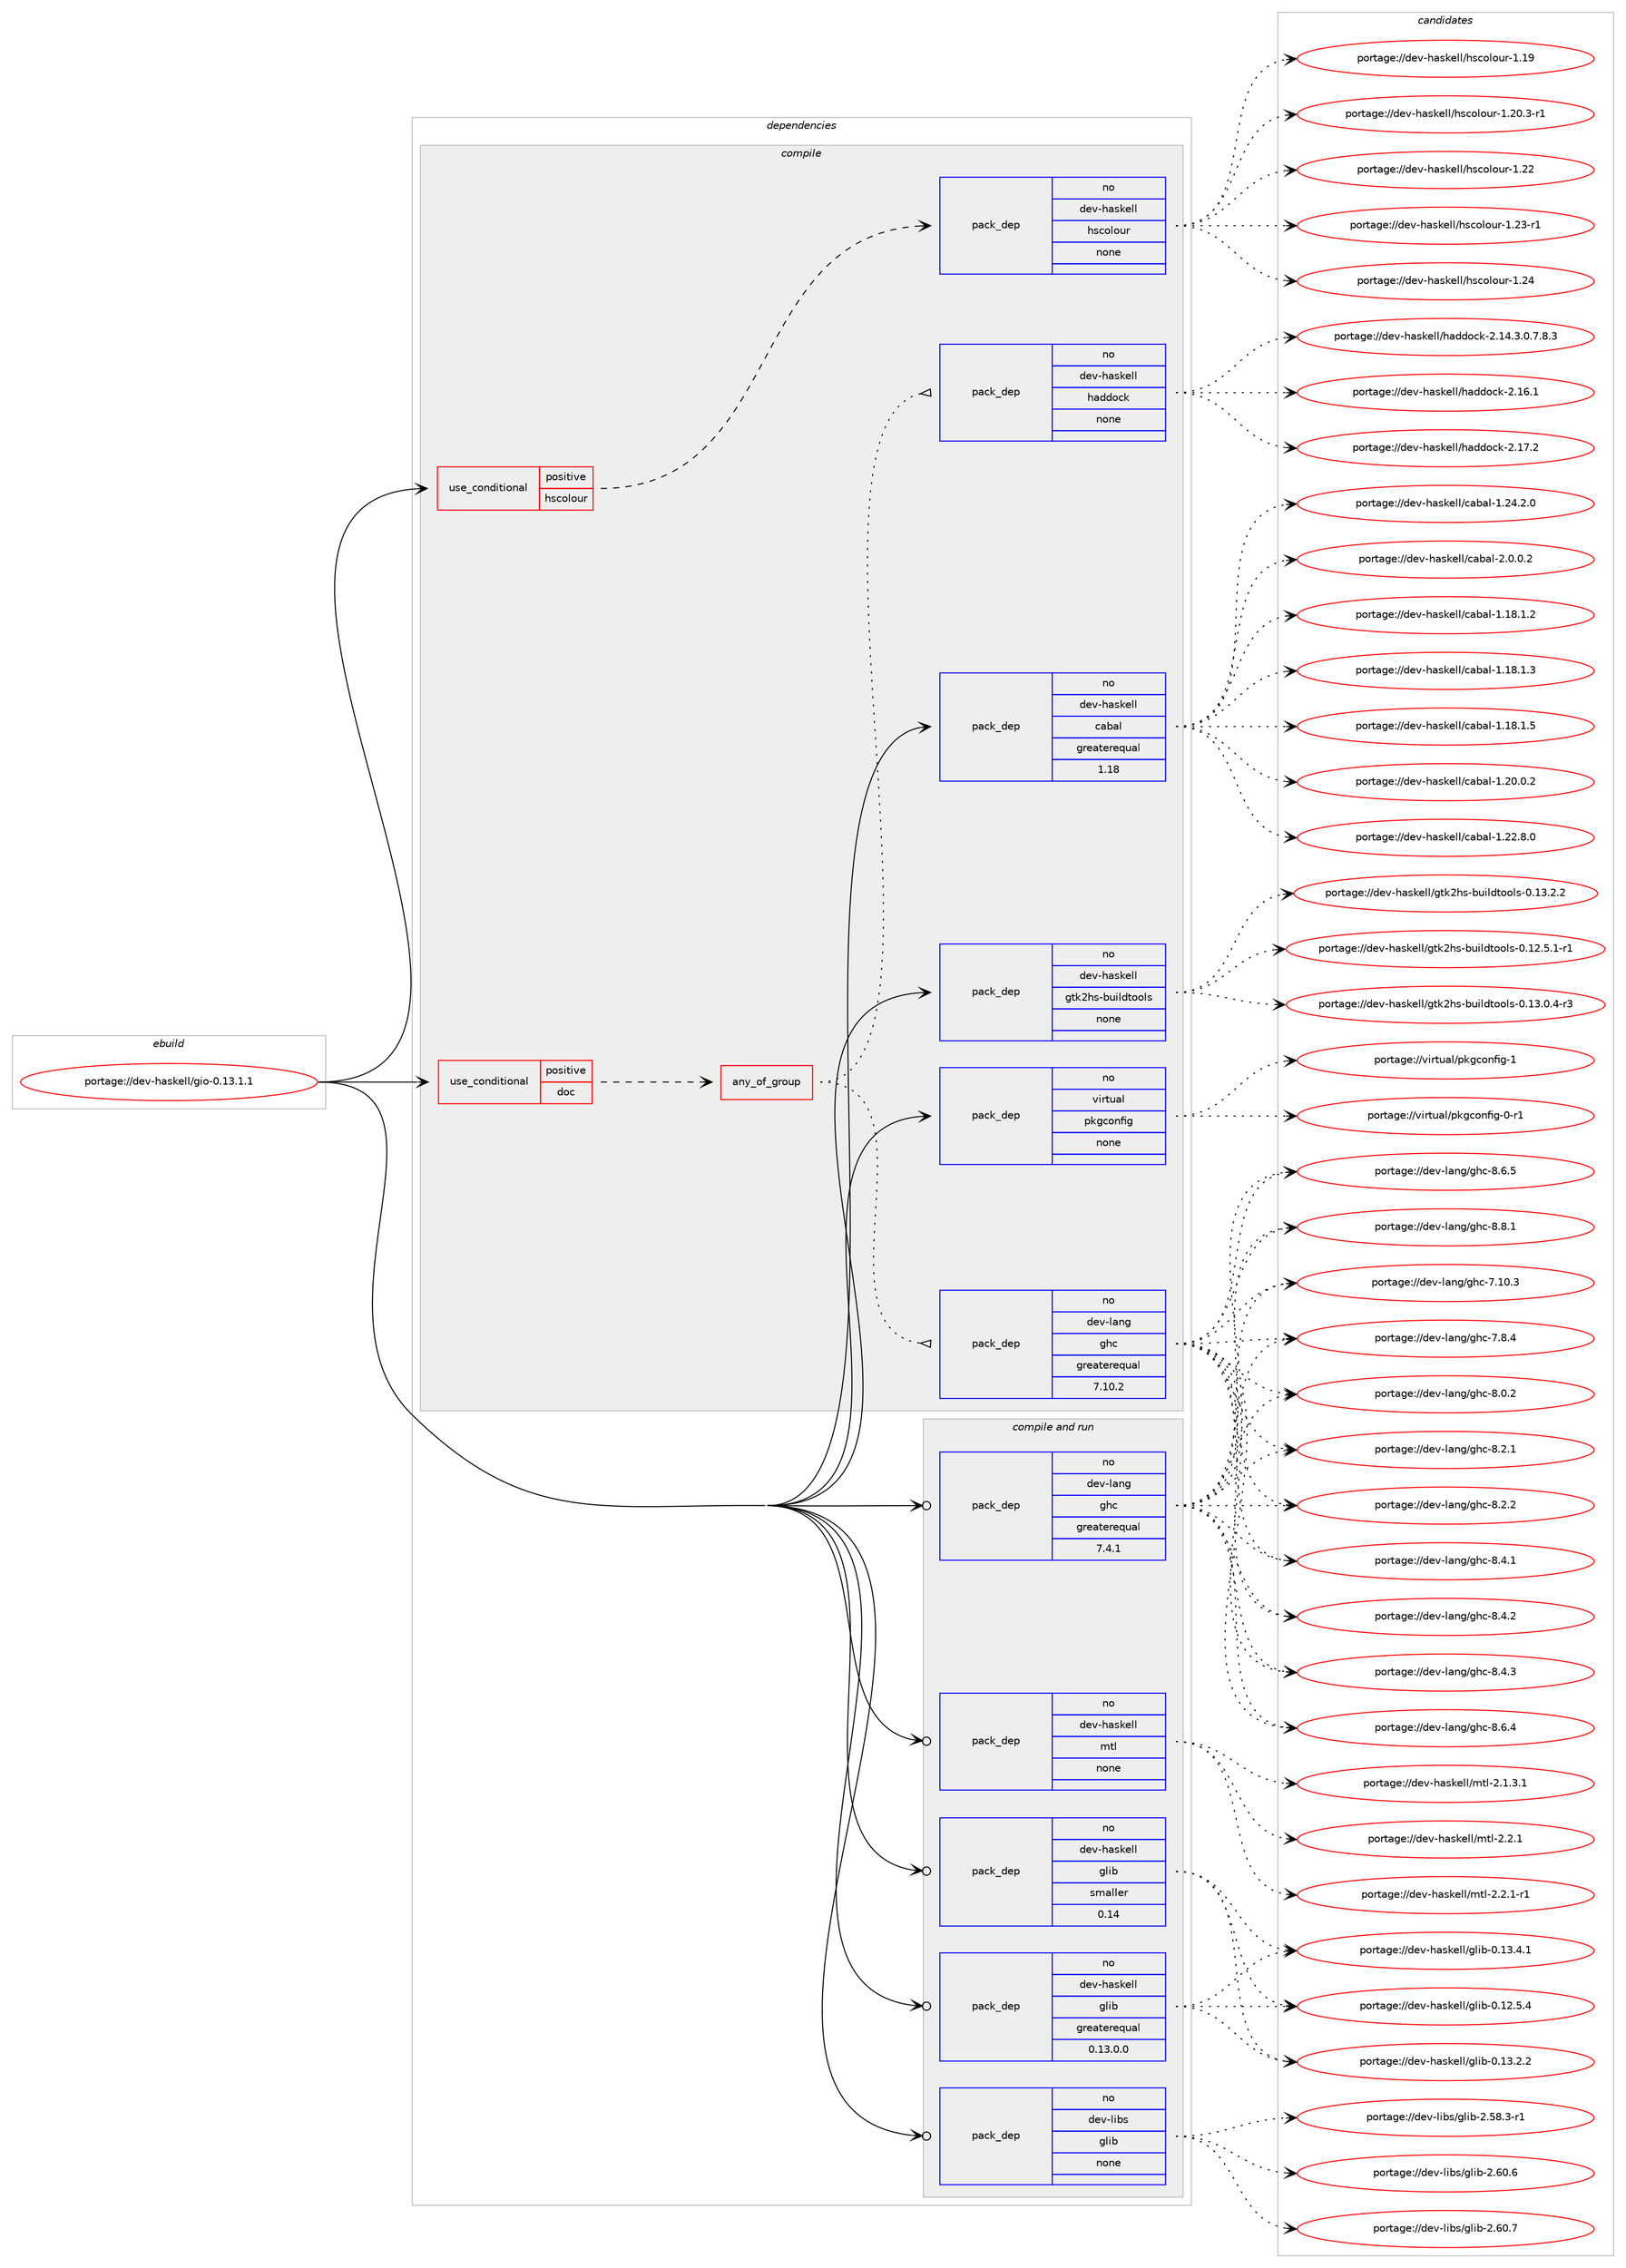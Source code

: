 digraph prolog {

# *************
# Graph options
# *************

newrank=true;
concentrate=true;
compound=true;
graph [rankdir=LR,fontname=Helvetica,fontsize=10,ranksep=1.5];#, ranksep=2.5, nodesep=0.2];
edge  [arrowhead=vee];
node  [fontname=Helvetica,fontsize=10];

# **********
# The ebuild
# **********

subgraph cluster_leftcol {
color=gray;
rank=same;
label=<<i>ebuild</i>>;
id [label="portage://dev-haskell/gio-0.13.1.1", color=red, width=4, href="../dev-haskell/gio-0.13.1.1.svg"];
}

# ****************
# The dependencies
# ****************

subgraph cluster_midcol {
color=gray;
label=<<i>dependencies</i>>;
subgraph cluster_compile {
fillcolor="#eeeeee";
style=filled;
label=<<i>compile</i>>;
subgraph cond15242 {
dependency68396 [label=<<TABLE BORDER="0" CELLBORDER="1" CELLSPACING="0" CELLPADDING="4"><TR><TD ROWSPAN="3" CELLPADDING="10">use_conditional</TD></TR><TR><TD>positive</TD></TR><TR><TD>doc</TD></TR></TABLE>>, shape=none, color=red];
subgraph any1717 {
dependency68397 [label=<<TABLE BORDER="0" CELLBORDER="1" CELLSPACING="0" CELLPADDING="4"><TR><TD CELLPADDING="10">any_of_group</TD></TR></TABLE>>, shape=none, color=red];subgraph pack51378 {
dependency68398 [label=<<TABLE BORDER="0" CELLBORDER="1" CELLSPACING="0" CELLPADDING="4" WIDTH="220"><TR><TD ROWSPAN="6" CELLPADDING="30">pack_dep</TD></TR><TR><TD WIDTH="110">no</TD></TR><TR><TD>dev-haskell</TD></TR><TR><TD>haddock</TD></TR><TR><TD>none</TD></TR><TR><TD></TD></TR></TABLE>>, shape=none, color=blue];
}
dependency68397:e -> dependency68398:w [weight=20,style="dotted",arrowhead="oinv"];
subgraph pack51379 {
dependency68399 [label=<<TABLE BORDER="0" CELLBORDER="1" CELLSPACING="0" CELLPADDING="4" WIDTH="220"><TR><TD ROWSPAN="6" CELLPADDING="30">pack_dep</TD></TR><TR><TD WIDTH="110">no</TD></TR><TR><TD>dev-lang</TD></TR><TR><TD>ghc</TD></TR><TR><TD>greaterequal</TD></TR><TR><TD>7.10.2</TD></TR></TABLE>>, shape=none, color=blue];
}
dependency68397:e -> dependency68399:w [weight=20,style="dotted",arrowhead="oinv"];
}
dependency68396:e -> dependency68397:w [weight=20,style="dashed",arrowhead="vee"];
}
id:e -> dependency68396:w [weight=20,style="solid",arrowhead="vee"];
subgraph cond15243 {
dependency68400 [label=<<TABLE BORDER="0" CELLBORDER="1" CELLSPACING="0" CELLPADDING="4"><TR><TD ROWSPAN="3" CELLPADDING="10">use_conditional</TD></TR><TR><TD>positive</TD></TR><TR><TD>hscolour</TD></TR></TABLE>>, shape=none, color=red];
subgraph pack51380 {
dependency68401 [label=<<TABLE BORDER="0" CELLBORDER="1" CELLSPACING="0" CELLPADDING="4" WIDTH="220"><TR><TD ROWSPAN="6" CELLPADDING="30">pack_dep</TD></TR><TR><TD WIDTH="110">no</TD></TR><TR><TD>dev-haskell</TD></TR><TR><TD>hscolour</TD></TR><TR><TD>none</TD></TR><TR><TD></TD></TR></TABLE>>, shape=none, color=blue];
}
dependency68400:e -> dependency68401:w [weight=20,style="dashed",arrowhead="vee"];
}
id:e -> dependency68400:w [weight=20,style="solid",arrowhead="vee"];
subgraph pack51381 {
dependency68402 [label=<<TABLE BORDER="0" CELLBORDER="1" CELLSPACING="0" CELLPADDING="4" WIDTH="220"><TR><TD ROWSPAN="6" CELLPADDING="30">pack_dep</TD></TR><TR><TD WIDTH="110">no</TD></TR><TR><TD>dev-haskell</TD></TR><TR><TD>cabal</TD></TR><TR><TD>greaterequal</TD></TR><TR><TD>1.18</TD></TR></TABLE>>, shape=none, color=blue];
}
id:e -> dependency68402:w [weight=20,style="solid",arrowhead="vee"];
subgraph pack51382 {
dependency68403 [label=<<TABLE BORDER="0" CELLBORDER="1" CELLSPACING="0" CELLPADDING="4" WIDTH="220"><TR><TD ROWSPAN="6" CELLPADDING="30">pack_dep</TD></TR><TR><TD WIDTH="110">no</TD></TR><TR><TD>dev-haskell</TD></TR><TR><TD>gtk2hs-buildtools</TD></TR><TR><TD>none</TD></TR><TR><TD></TD></TR></TABLE>>, shape=none, color=blue];
}
id:e -> dependency68403:w [weight=20,style="solid",arrowhead="vee"];
subgraph pack51383 {
dependency68404 [label=<<TABLE BORDER="0" CELLBORDER="1" CELLSPACING="0" CELLPADDING="4" WIDTH="220"><TR><TD ROWSPAN="6" CELLPADDING="30">pack_dep</TD></TR><TR><TD WIDTH="110">no</TD></TR><TR><TD>virtual</TD></TR><TR><TD>pkgconfig</TD></TR><TR><TD>none</TD></TR><TR><TD></TD></TR></TABLE>>, shape=none, color=blue];
}
id:e -> dependency68404:w [weight=20,style="solid",arrowhead="vee"];
}
subgraph cluster_compileandrun {
fillcolor="#eeeeee";
style=filled;
label=<<i>compile and run</i>>;
subgraph pack51384 {
dependency68405 [label=<<TABLE BORDER="0" CELLBORDER="1" CELLSPACING="0" CELLPADDING="4" WIDTH="220"><TR><TD ROWSPAN="6" CELLPADDING="30">pack_dep</TD></TR><TR><TD WIDTH="110">no</TD></TR><TR><TD>dev-haskell</TD></TR><TR><TD>glib</TD></TR><TR><TD>greaterequal</TD></TR><TR><TD>0.13.0.0</TD></TR></TABLE>>, shape=none, color=blue];
}
id:e -> dependency68405:w [weight=20,style="solid",arrowhead="odotvee"];
subgraph pack51385 {
dependency68406 [label=<<TABLE BORDER="0" CELLBORDER="1" CELLSPACING="0" CELLPADDING="4" WIDTH="220"><TR><TD ROWSPAN="6" CELLPADDING="30">pack_dep</TD></TR><TR><TD WIDTH="110">no</TD></TR><TR><TD>dev-haskell</TD></TR><TR><TD>glib</TD></TR><TR><TD>smaller</TD></TR><TR><TD>0.14</TD></TR></TABLE>>, shape=none, color=blue];
}
id:e -> dependency68406:w [weight=20,style="solid",arrowhead="odotvee"];
subgraph pack51386 {
dependency68407 [label=<<TABLE BORDER="0" CELLBORDER="1" CELLSPACING="0" CELLPADDING="4" WIDTH="220"><TR><TD ROWSPAN="6" CELLPADDING="30">pack_dep</TD></TR><TR><TD WIDTH="110">no</TD></TR><TR><TD>dev-haskell</TD></TR><TR><TD>mtl</TD></TR><TR><TD>none</TD></TR><TR><TD></TD></TR></TABLE>>, shape=none, color=blue];
}
id:e -> dependency68407:w [weight=20,style="solid",arrowhead="odotvee"];
subgraph pack51387 {
dependency68408 [label=<<TABLE BORDER="0" CELLBORDER="1" CELLSPACING="0" CELLPADDING="4" WIDTH="220"><TR><TD ROWSPAN="6" CELLPADDING="30">pack_dep</TD></TR><TR><TD WIDTH="110">no</TD></TR><TR><TD>dev-lang</TD></TR><TR><TD>ghc</TD></TR><TR><TD>greaterequal</TD></TR><TR><TD>7.4.1</TD></TR></TABLE>>, shape=none, color=blue];
}
id:e -> dependency68408:w [weight=20,style="solid",arrowhead="odotvee"];
subgraph pack51388 {
dependency68409 [label=<<TABLE BORDER="0" CELLBORDER="1" CELLSPACING="0" CELLPADDING="4" WIDTH="220"><TR><TD ROWSPAN="6" CELLPADDING="30">pack_dep</TD></TR><TR><TD WIDTH="110">no</TD></TR><TR><TD>dev-libs</TD></TR><TR><TD>glib</TD></TR><TR><TD>none</TD></TR><TR><TD></TD></TR></TABLE>>, shape=none, color=blue];
}
id:e -> dependency68409:w [weight=20,style="solid",arrowhead="odotvee"];
}
subgraph cluster_run {
fillcolor="#eeeeee";
style=filled;
label=<<i>run</i>>;
}
}

# **************
# The candidates
# **************

subgraph cluster_choices {
rank=same;
color=gray;
label=<<i>candidates</i>>;

subgraph choice51378 {
color=black;
nodesep=1;
choiceportage1001011184510497115107101108108471049710010011199107455046495246514648465546564651 [label="portage://dev-haskell/haddock-2.14.3.0.7.8.3", color=red, width=4,href="../dev-haskell/haddock-2.14.3.0.7.8.3.svg"];
choiceportage100101118451049711510710110810847104971001001119910745504649544649 [label="portage://dev-haskell/haddock-2.16.1", color=red, width=4,href="../dev-haskell/haddock-2.16.1.svg"];
choiceportage100101118451049711510710110810847104971001001119910745504649554650 [label="portage://dev-haskell/haddock-2.17.2", color=red, width=4,href="../dev-haskell/haddock-2.17.2.svg"];
dependency68398:e -> choiceportage1001011184510497115107101108108471049710010011199107455046495246514648465546564651:w [style=dotted,weight="100"];
dependency68398:e -> choiceportage100101118451049711510710110810847104971001001119910745504649544649:w [style=dotted,weight="100"];
dependency68398:e -> choiceportage100101118451049711510710110810847104971001001119910745504649554650:w [style=dotted,weight="100"];
}
subgraph choice51379 {
color=black;
nodesep=1;
choiceportage1001011184510897110103471031049945554649484651 [label="portage://dev-lang/ghc-7.10.3", color=red, width=4,href="../dev-lang/ghc-7.10.3.svg"];
choiceportage10010111845108971101034710310499455546564652 [label="portage://dev-lang/ghc-7.8.4", color=red, width=4,href="../dev-lang/ghc-7.8.4.svg"];
choiceportage10010111845108971101034710310499455646484650 [label="portage://dev-lang/ghc-8.0.2", color=red, width=4,href="../dev-lang/ghc-8.0.2.svg"];
choiceportage10010111845108971101034710310499455646504649 [label="portage://dev-lang/ghc-8.2.1", color=red, width=4,href="../dev-lang/ghc-8.2.1.svg"];
choiceportage10010111845108971101034710310499455646504650 [label="portage://dev-lang/ghc-8.2.2", color=red, width=4,href="../dev-lang/ghc-8.2.2.svg"];
choiceportage10010111845108971101034710310499455646524649 [label="portage://dev-lang/ghc-8.4.1", color=red, width=4,href="../dev-lang/ghc-8.4.1.svg"];
choiceportage10010111845108971101034710310499455646524650 [label="portage://dev-lang/ghc-8.4.2", color=red, width=4,href="../dev-lang/ghc-8.4.2.svg"];
choiceportage10010111845108971101034710310499455646524651 [label="portage://dev-lang/ghc-8.4.3", color=red, width=4,href="../dev-lang/ghc-8.4.3.svg"];
choiceportage10010111845108971101034710310499455646544652 [label="portage://dev-lang/ghc-8.6.4", color=red, width=4,href="../dev-lang/ghc-8.6.4.svg"];
choiceportage10010111845108971101034710310499455646544653 [label="portage://dev-lang/ghc-8.6.5", color=red, width=4,href="../dev-lang/ghc-8.6.5.svg"];
choiceportage10010111845108971101034710310499455646564649 [label="portage://dev-lang/ghc-8.8.1", color=red, width=4,href="../dev-lang/ghc-8.8.1.svg"];
dependency68399:e -> choiceportage1001011184510897110103471031049945554649484651:w [style=dotted,weight="100"];
dependency68399:e -> choiceportage10010111845108971101034710310499455546564652:w [style=dotted,weight="100"];
dependency68399:e -> choiceportage10010111845108971101034710310499455646484650:w [style=dotted,weight="100"];
dependency68399:e -> choiceportage10010111845108971101034710310499455646504649:w [style=dotted,weight="100"];
dependency68399:e -> choiceportage10010111845108971101034710310499455646504650:w [style=dotted,weight="100"];
dependency68399:e -> choiceportage10010111845108971101034710310499455646524649:w [style=dotted,weight="100"];
dependency68399:e -> choiceportage10010111845108971101034710310499455646524650:w [style=dotted,weight="100"];
dependency68399:e -> choiceportage10010111845108971101034710310499455646524651:w [style=dotted,weight="100"];
dependency68399:e -> choiceportage10010111845108971101034710310499455646544652:w [style=dotted,weight="100"];
dependency68399:e -> choiceportage10010111845108971101034710310499455646544653:w [style=dotted,weight="100"];
dependency68399:e -> choiceportage10010111845108971101034710310499455646564649:w [style=dotted,weight="100"];
}
subgraph choice51380 {
color=black;
nodesep=1;
choiceportage100101118451049711510710110810847104115991111081111171144549464957 [label="portage://dev-haskell/hscolour-1.19", color=red, width=4,href="../dev-haskell/hscolour-1.19.svg"];
choiceportage10010111845104971151071011081084710411599111108111117114454946504846514511449 [label="portage://dev-haskell/hscolour-1.20.3-r1", color=red, width=4,href="../dev-haskell/hscolour-1.20.3-r1.svg"];
choiceportage100101118451049711510710110810847104115991111081111171144549465050 [label="portage://dev-haskell/hscolour-1.22", color=red, width=4,href="../dev-haskell/hscolour-1.22.svg"];
choiceportage1001011184510497115107101108108471041159911110811111711445494650514511449 [label="portage://dev-haskell/hscolour-1.23-r1", color=red, width=4,href="../dev-haskell/hscolour-1.23-r1.svg"];
choiceportage100101118451049711510710110810847104115991111081111171144549465052 [label="portage://dev-haskell/hscolour-1.24", color=red, width=4,href="../dev-haskell/hscolour-1.24.svg"];
dependency68401:e -> choiceportage100101118451049711510710110810847104115991111081111171144549464957:w [style=dotted,weight="100"];
dependency68401:e -> choiceportage10010111845104971151071011081084710411599111108111117114454946504846514511449:w [style=dotted,weight="100"];
dependency68401:e -> choiceportage100101118451049711510710110810847104115991111081111171144549465050:w [style=dotted,weight="100"];
dependency68401:e -> choiceportage1001011184510497115107101108108471041159911110811111711445494650514511449:w [style=dotted,weight="100"];
dependency68401:e -> choiceportage100101118451049711510710110810847104115991111081111171144549465052:w [style=dotted,weight="100"];
}
subgraph choice51381 {
color=black;
nodesep=1;
choiceportage10010111845104971151071011081084799979897108454946495646494650 [label="portage://dev-haskell/cabal-1.18.1.2", color=red, width=4,href="../dev-haskell/cabal-1.18.1.2.svg"];
choiceportage10010111845104971151071011081084799979897108454946495646494651 [label="portage://dev-haskell/cabal-1.18.1.3", color=red, width=4,href="../dev-haskell/cabal-1.18.1.3.svg"];
choiceportage10010111845104971151071011081084799979897108454946495646494653 [label="portage://dev-haskell/cabal-1.18.1.5", color=red, width=4,href="../dev-haskell/cabal-1.18.1.5.svg"];
choiceportage10010111845104971151071011081084799979897108454946504846484650 [label="portage://dev-haskell/cabal-1.20.0.2", color=red, width=4,href="../dev-haskell/cabal-1.20.0.2.svg"];
choiceportage10010111845104971151071011081084799979897108454946505046564648 [label="portage://dev-haskell/cabal-1.22.8.0", color=red, width=4,href="../dev-haskell/cabal-1.22.8.0.svg"];
choiceportage10010111845104971151071011081084799979897108454946505246504648 [label="portage://dev-haskell/cabal-1.24.2.0", color=red, width=4,href="../dev-haskell/cabal-1.24.2.0.svg"];
choiceportage100101118451049711510710110810847999798971084550464846484650 [label="portage://dev-haskell/cabal-2.0.0.2", color=red, width=4,href="../dev-haskell/cabal-2.0.0.2.svg"];
dependency68402:e -> choiceportage10010111845104971151071011081084799979897108454946495646494650:w [style=dotted,weight="100"];
dependency68402:e -> choiceportage10010111845104971151071011081084799979897108454946495646494651:w [style=dotted,weight="100"];
dependency68402:e -> choiceportage10010111845104971151071011081084799979897108454946495646494653:w [style=dotted,weight="100"];
dependency68402:e -> choiceportage10010111845104971151071011081084799979897108454946504846484650:w [style=dotted,weight="100"];
dependency68402:e -> choiceportage10010111845104971151071011081084799979897108454946505046564648:w [style=dotted,weight="100"];
dependency68402:e -> choiceportage10010111845104971151071011081084799979897108454946505246504648:w [style=dotted,weight="100"];
dependency68402:e -> choiceportage100101118451049711510710110810847999798971084550464846484650:w [style=dotted,weight="100"];
}
subgraph choice51382 {
color=black;
nodesep=1;
choiceportage1001011184510497115107101108108471031161075010411545981171051081001161111111081154548464950465346494511449 [label="portage://dev-haskell/gtk2hs-buildtools-0.12.5.1-r1", color=red, width=4,href="../dev-haskell/gtk2hs-buildtools-0.12.5.1-r1.svg"];
choiceportage1001011184510497115107101108108471031161075010411545981171051081001161111111081154548464951464846524511451 [label="portage://dev-haskell/gtk2hs-buildtools-0.13.0.4-r3", color=red, width=4,href="../dev-haskell/gtk2hs-buildtools-0.13.0.4-r3.svg"];
choiceportage100101118451049711510710110810847103116107501041154598117105108100116111111108115454846495146504650 [label="portage://dev-haskell/gtk2hs-buildtools-0.13.2.2", color=red, width=4,href="../dev-haskell/gtk2hs-buildtools-0.13.2.2.svg"];
dependency68403:e -> choiceportage1001011184510497115107101108108471031161075010411545981171051081001161111111081154548464950465346494511449:w [style=dotted,weight="100"];
dependency68403:e -> choiceportage1001011184510497115107101108108471031161075010411545981171051081001161111111081154548464951464846524511451:w [style=dotted,weight="100"];
dependency68403:e -> choiceportage100101118451049711510710110810847103116107501041154598117105108100116111111108115454846495146504650:w [style=dotted,weight="100"];
}
subgraph choice51383 {
color=black;
nodesep=1;
choiceportage11810511411611797108471121071039911111010210510345484511449 [label="portage://virtual/pkgconfig-0-r1", color=red, width=4,href="../virtual/pkgconfig-0-r1.svg"];
choiceportage1181051141161179710847112107103991111101021051034549 [label="portage://virtual/pkgconfig-1", color=red, width=4,href="../virtual/pkgconfig-1.svg"];
dependency68404:e -> choiceportage11810511411611797108471121071039911111010210510345484511449:w [style=dotted,weight="100"];
dependency68404:e -> choiceportage1181051141161179710847112107103991111101021051034549:w [style=dotted,weight="100"];
}
subgraph choice51384 {
color=black;
nodesep=1;
choiceportage10010111845104971151071011081084710310810598454846495046534652 [label="portage://dev-haskell/glib-0.12.5.4", color=red, width=4,href="../dev-haskell/glib-0.12.5.4.svg"];
choiceportage10010111845104971151071011081084710310810598454846495146504650 [label="portage://dev-haskell/glib-0.13.2.2", color=red, width=4,href="../dev-haskell/glib-0.13.2.2.svg"];
choiceportage10010111845104971151071011081084710310810598454846495146524649 [label="portage://dev-haskell/glib-0.13.4.1", color=red, width=4,href="../dev-haskell/glib-0.13.4.1.svg"];
dependency68405:e -> choiceportage10010111845104971151071011081084710310810598454846495046534652:w [style=dotted,weight="100"];
dependency68405:e -> choiceportage10010111845104971151071011081084710310810598454846495146504650:w [style=dotted,weight="100"];
dependency68405:e -> choiceportage10010111845104971151071011081084710310810598454846495146524649:w [style=dotted,weight="100"];
}
subgraph choice51385 {
color=black;
nodesep=1;
choiceportage10010111845104971151071011081084710310810598454846495046534652 [label="portage://dev-haskell/glib-0.12.5.4", color=red, width=4,href="../dev-haskell/glib-0.12.5.4.svg"];
choiceportage10010111845104971151071011081084710310810598454846495146504650 [label="portage://dev-haskell/glib-0.13.2.2", color=red, width=4,href="../dev-haskell/glib-0.13.2.2.svg"];
choiceportage10010111845104971151071011081084710310810598454846495146524649 [label="portage://dev-haskell/glib-0.13.4.1", color=red, width=4,href="../dev-haskell/glib-0.13.4.1.svg"];
dependency68406:e -> choiceportage10010111845104971151071011081084710310810598454846495046534652:w [style=dotted,weight="100"];
dependency68406:e -> choiceportage10010111845104971151071011081084710310810598454846495146504650:w [style=dotted,weight="100"];
dependency68406:e -> choiceportage10010111845104971151071011081084710310810598454846495146524649:w [style=dotted,weight="100"];
}
subgraph choice51386 {
color=black;
nodesep=1;
choiceportage1001011184510497115107101108108471091161084550464946514649 [label="portage://dev-haskell/mtl-2.1.3.1", color=red, width=4,href="../dev-haskell/mtl-2.1.3.1.svg"];
choiceportage100101118451049711510710110810847109116108455046504649 [label="portage://dev-haskell/mtl-2.2.1", color=red, width=4,href="../dev-haskell/mtl-2.2.1.svg"];
choiceportage1001011184510497115107101108108471091161084550465046494511449 [label="portage://dev-haskell/mtl-2.2.1-r1", color=red, width=4,href="../dev-haskell/mtl-2.2.1-r1.svg"];
dependency68407:e -> choiceportage1001011184510497115107101108108471091161084550464946514649:w [style=dotted,weight="100"];
dependency68407:e -> choiceportage100101118451049711510710110810847109116108455046504649:w [style=dotted,weight="100"];
dependency68407:e -> choiceportage1001011184510497115107101108108471091161084550465046494511449:w [style=dotted,weight="100"];
}
subgraph choice51387 {
color=black;
nodesep=1;
choiceportage1001011184510897110103471031049945554649484651 [label="portage://dev-lang/ghc-7.10.3", color=red, width=4,href="../dev-lang/ghc-7.10.3.svg"];
choiceportage10010111845108971101034710310499455546564652 [label="portage://dev-lang/ghc-7.8.4", color=red, width=4,href="../dev-lang/ghc-7.8.4.svg"];
choiceportage10010111845108971101034710310499455646484650 [label="portage://dev-lang/ghc-8.0.2", color=red, width=4,href="../dev-lang/ghc-8.0.2.svg"];
choiceportage10010111845108971101034710310499455646504649 [label="portage://dev-lang/ghc-8.2.1", color=red, width=4,href="../dev-lang/ghc-8.2.1.svg"];
choiceportage10010111845108971101034710310499455646504650 [label="portage://dev-lang/ghc-8.2.2", color=red, width=4,href="../dev-lang/ghc-8.2.2.svg"];
choiceportage10010111845108971101034710310499455646524649 [label="portage://dev-lang/ghc-8.4.1", color=red, width=4,href="../dev-lang/ghc-8.4.1.svg"];
choiceportage10010111845108971101034710310499455646524650 [label="portage://dev-lang/ghc-8.4.2", color=red, width=4,href="../dev-lang/ghc-8.4.2.svg"];
choiceportage10010111845108971101034710310499455646524651 [label="portage://dev-lang/ghc-8.4.3", color=red, width=4,href="../dev-lang/ghc-8.4.3.svg"];
choiceportage10010111845108971101034710310499455646544652 [label="portage://dev-lang/ghc-8.6.4", color=red, width=4,href="../dev-lang/ghc-8.6.4.svg"];
choiceportage10010111845108971101034710310499455646544653 [label="portage://dev-lang/ghc-8.6.5", color=red, width=4,href="../dev-lang/ghc-8.6.5.svg"];
choiceportage10010111845108971101034710310499455646564649 [label="portage://dev-lang/ghc-8.8.1", color=red, width=4,href="../dev-lang/ghc-8.8.1.svg"];
dependency68408:e -> choiceportage1001011184510897110103471031049945554649484651:w [style=dotted,weight="100"];
dependency68408:e -> choiceportage10010111845108971101034710310499455546564652:w [style=dotted,weight="100"];
dependency68408:e -> choiceportage10010111845108971101034710310499455646484650:w [style=dotted,weight="100"];
dependency68408:e -> choiceportage10010111845108971101034710310499455646504649:w [style=dotted,weight="100"];
dependency68408:e -> choiceportage10010111845108971101034710310499455646504650:w [style=dotted,weight="100"];
dependency68408:e -> choiceportage10010111845108971101034710310499455646524649:w [style=dotted,weight="100"];
dependency68408:e -> choiceportage10010111845108971101034710310499455646524650:w [style=dotted,weight="100"];
dependency68408:e -> choiceportage10010111845108971101034710310499455646524651:w [style=dotted,weight="100"];
dependency68408:e -> choiceportage10010111845108971101034710310499455646544652:w [style=dotted,weight="100"];
dependency68408:e -> choiceportage10010111845108971101034710310499455646544653:w [style=dotted,weight="100"];
dependency68408:e -> choiceportage10010111845108971101034710310499455646564649:w [style=dotted,weight="100"];
}
subgraph choice51388 {
color=black;
nodesep=1;
choiceportage10010111845108105981154710310810598455046535646514511449 [label="portage://dev-libs/glib-2.58.3-r1", color=red, width=4,href="../dev-libs/glib-2.58.3-r1.svg"];
choiceportage1001011184510810598115471031081059845504654484654 [label="portage://dev-libs/glib-2.60.6", color=red, width=4,href="../dev-libs/glib-2.60.6.svg"];
choiceportage1001011184510810598115471031081059845504654484655 [label="portage://dev-libs/glib-2.60.7", color=red, width=4,href="../dev-libs/glib-2.60.7.svg"];
dependency68409:e -> choiceportage10010111845108105981154710310810598455046535646514511449:w [style=dotted,weight="100"];
dependency68409:e -> choiceportage1001011184510810598115471031081059845504654484654:w [style=dotted,weight="100"];
dependency68409:e -> choiceportage1001011184510810598115471031081059845504654484655:w [style=dotted,weight="100"];
}
}

}
